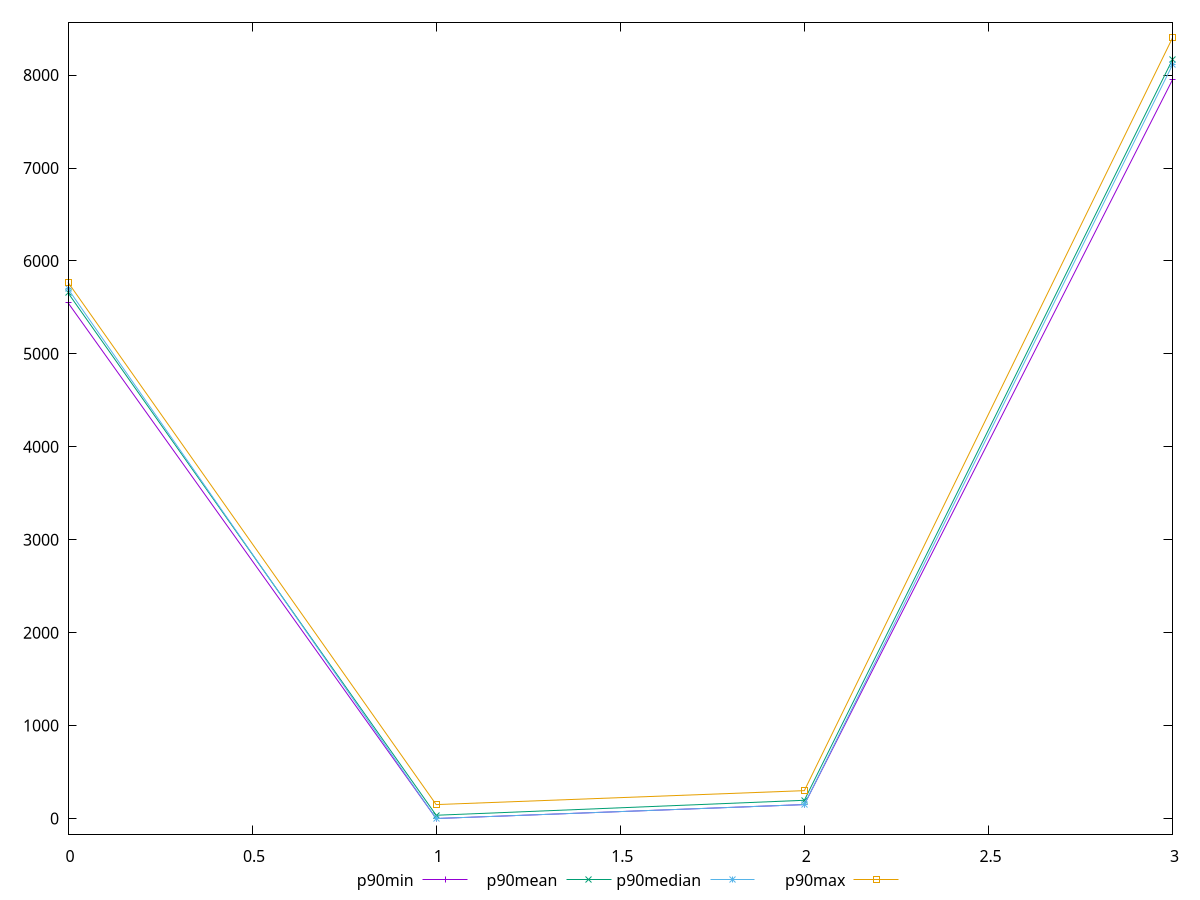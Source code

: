 reset

$p90Min <<EOF
0 5550
1 0
2 150
3 7950
EOF

$p90Mean <<EOF
0 5656.808510638298
1 35.1063829787234
2 196.27659574468086
3 8166.595744680851
EOF

$p90Median <<EOF
0 5700
1 0
2 150
3 8110
EOF

$p90Max <<EOF
0 5770
1 150
2 300
3 8400
EOF

set key outside below
set xrange [0:3]
set yrange [-168:8568]
set trange [-168:8568]
set terminal svg size 640, 560 enhanced background rgb 'white'
set output "reports/report_00032_2021-02-25T10-28-15.087Z/uses-text-compression/progression/value.svg"

plot $p90Min title "p90min" with linespoints, \
     $p90Mean title "p90mean" with linespoints, \
     $p90Median title "p90median" with linespoints, \
     $p90Max title "p90max" with linespoints

reset
